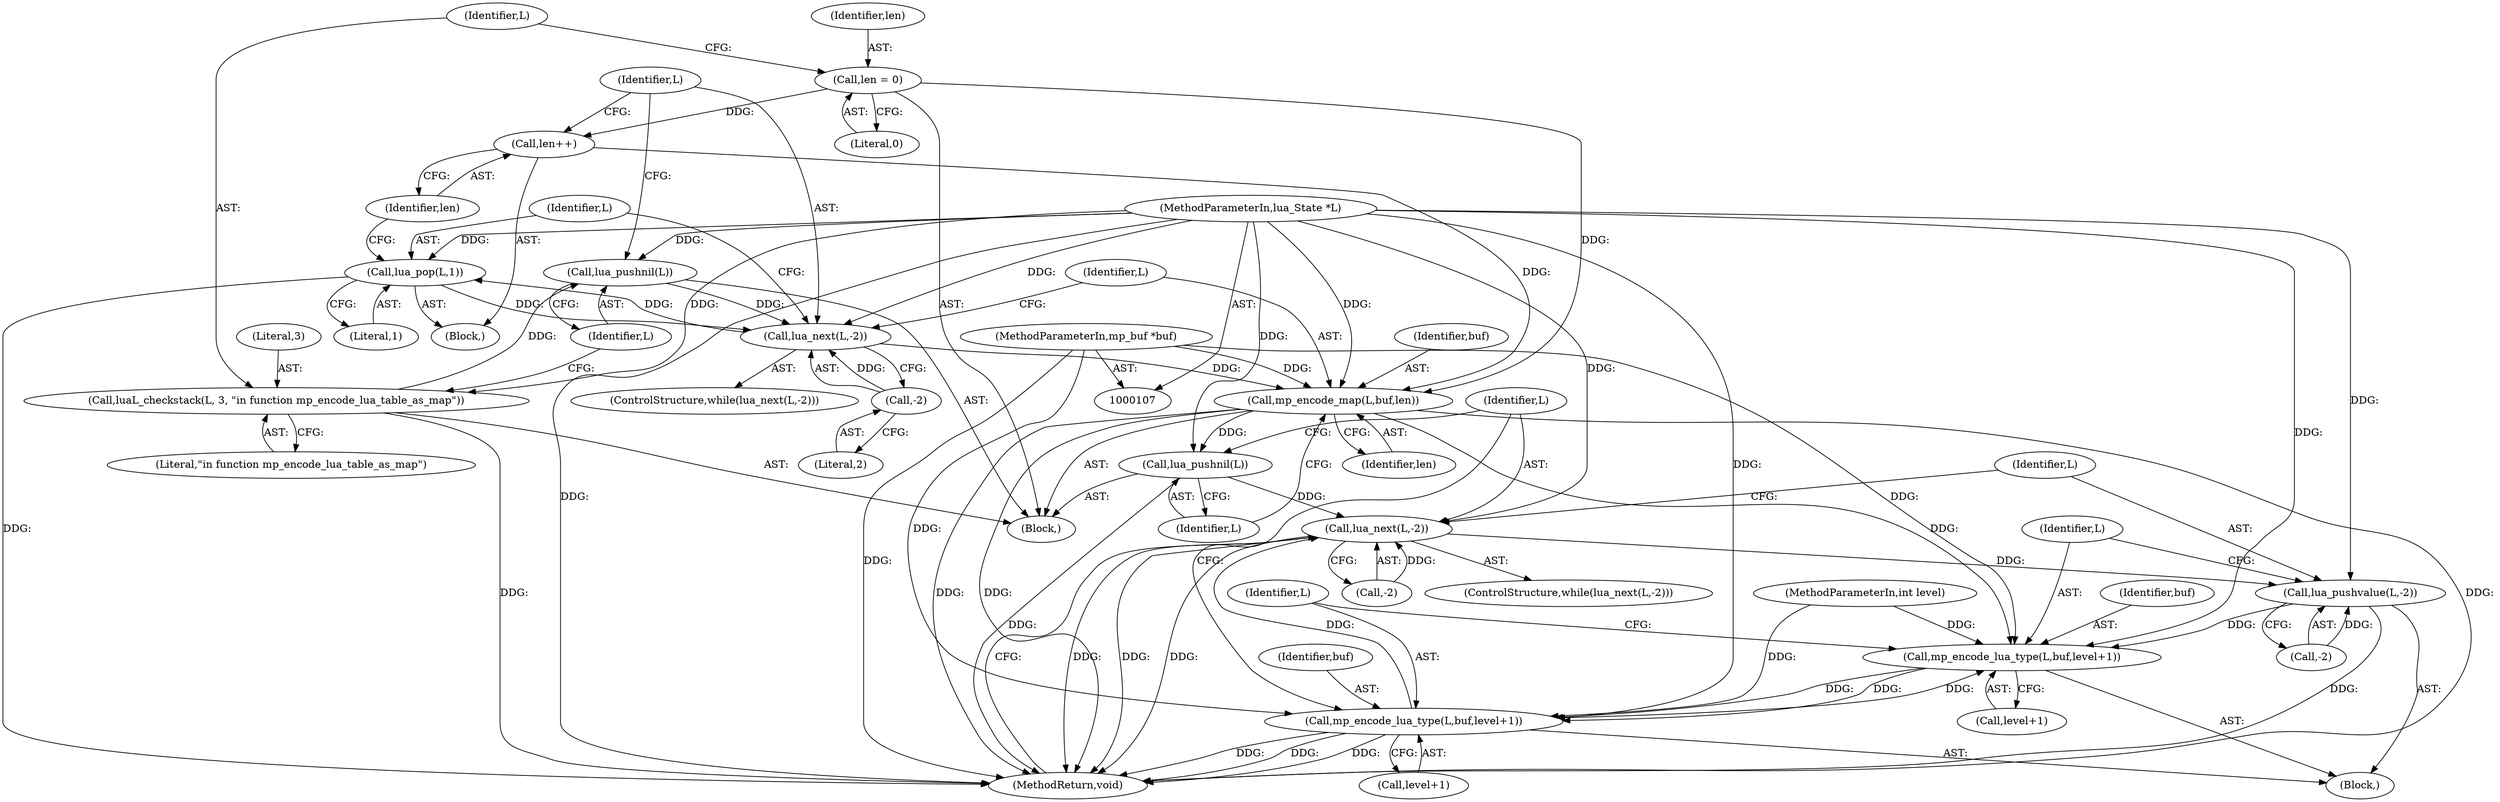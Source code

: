 digraph "0_redis_5ccb6f7a791bf3490357b00a898885759d98bab0_1@pointer" {
"1000133" [label="(Call,mp_encode_map(L,buf,len))"];
"1000123" [label="(Call,lua_next(L,-2))"];
"1000128" [label="(Call,lua_pop(L,1))"];
"1000108" [label="(MethodParameterIn,lua_State *L)"];
"1000120" [label="(Call,lua_pushnil(L))"];
"1000116" [label="(Call,luaL_checkstack(L, 3, \"in function mp_encode_lua_table_as_map\"))"];
"1000125" [label="(Call,-2)"];
"1000109" [label="(MethodParameterIn,mp_buf *buf)"];
"1000113" [label="(Call,len = 0)"];
"1000131" [label="(Call,len++)"];
"1000137" [label="(Call,lua_pushnil(L))"];
"1000140" [label="(Call,lua_next(L,-2))"];
"1000145" [label="(Call,lua_pushvalue(L,-2))"];
"1000149" [label="(Call,mp_encode_lua_type(L,buf,level+1))"];
"1000155" [label="(Call,mp_encode_lua_type(L,buf,level+1))"];
"1000145" [label="(Call,lua_pushvalue(L,-2))"];
"1000149" [label="(Call,mp_encode_lua_type(L,buf,level+1))"];
"1000117" [label="(Identifier,L)"];
"1000146" [label="(Identifier,L)"];
"1000121" [label="(Identifier,L)"];
"1000142" [label="(Call,-2)"];
"1000137" [label="(Call,lua_pushnil(L))"];
"1000161" [label="(MethodReturn,void)"];
"1000125" [label="(Call,-2)"];
"1000124" [label="(Identifier,L)"];
"1000130" [label="(Literal,1)"];
"1000111" [label="(Block,)"];
"1000140" [label="(Call,lua_next(L,-2))"];
"1000122" [label="(ControlStructure,while(lua_next(L,-2)))"];
"1000144" [label="(Block,)"];
"1000155" [label="(Call,mp_encode_lua_type(L,buf,level+1))"];
"1000150" [label="(Identifier,L)"];
"1000127" [label="(Block,)"];
"1000151" [label="(Identifier,buf)"];
"1000147" [label="(Call,-2)"];
"1000108" [label="(MethodParameterIn,lua_State *L)"];
"1000113" [label="(Call,len = 0)"];
"1000126" [label="(Literal,2)"];
"1000158" [label="(Call,level+1)"];
"1000115" [label="(Literal,0)"];
"1000128" [label="(Call,lua_pop(L,1))"];
"1000135" [label="(Identifier,buf)"];
"1000139" [label="(ControlStructure,while(lua_next(L,-2)))"];
"1000114" [label="(Identifier,len)"];
"1000118" [label="(Literal,3)"];
"1000119" [label="(Literal,\"in function mp_encode_lua_table_as_map\")"];
"1000136" [label="(Identifier,len)"];
"1000120" [label="(Call,lua_pushnil(L))"];
"1000131" [label="(Call,len++)"];
"1000132" [label="(Identifier,len)"];
"1000133" [label="(Call,mp_encode_map(L,buf,len))"];
"1000116" [label="(Call,luaL_checkstack(L, 3, \"in function mp_encode_lua_table_as_map\"))"];
"1000109" [label="(MethodParameterIn,mp_buf *buf)"];
"1000157" [label="(Identifier,buf)"];
"1000141" [label="(Identifier,L)"];
"1000152" [label="(Call,level+1)"];
"1000134" [label="(Identifier,L)"];
"1000156" [label="(Identifier,L)"];
"1000138" [label="(Identifier,L)"];
"1000123" [label="(Call,lua_next(L,-2))"];
"1000129" [label="(Identifier,L)"];
"1000110" [label="(MethodParameterIn,int level)"];
"1000133" -> "1000111"  [label="AST: "];
"1000133" -> "1000136"  [label="CFG: "];
"1000134" -> "1000133"  [label="AST: "];
"1000135" -> "1000133"  [label="AST: "];
"1000136" -> "1000133"  [label="AST: "];
"1000138" -> "1000133"  [label="CFG: "];
"1000133" -> "1000161"  [label="DDG: "];
"1000133" -> "1000161"  [label="DDG: "];
"1000133" -> "1000161"  [label="DDG: "];
"1000123" -> "1000133"  [label="DDG: "];
"1000108" -> "1000133"  [label="DDG: "];
"1000109" -> "1000133"  [label="DDG: "];
"1000113" -> "1000133"  [label="DDG: "];
"1000131" -> "1000133"  [label="DDG: "];
"1000133" -> "1000137"  [label="DDG: "];
"1000133" -> "1000149"  [label="DDG: "];
"1000123" -> "1000122"  [label="AST: "];
"1000123" -> "1000125"  [label="CFG: "];
"1000124" -> "1000123"  [label="AST: "];
"1000125" -> "1000123"  [label="AST: "];
"1000129" -> "1000123"  [label="CFG: "];
"1000134" -> "1000123"  [label="CFG: "];
"1000128" -> "1000123"  [label="DDG: "];
"1000120" -> "1000123"  [label="DDG: "];
"1000108" -> "1000123"  [label="DDG: "];
"1000125" -> "1000123"  [label="DDG: "];
"1000123" -> "1000128"  [label="DDG: "];
"1000128" -> "1000127"  [label="AST: "];
"1000128" -> "1000130"  [label="CFG: "];
"1000129" -> "1000128"  [label="AST: "];
"1000130" -> "1000128"  [label="AST: "];
"1000132" -> "1000128"  [label="CFG: "];
"1000128" -> "1000161"  [label="DDG: "];
"1000108" -> "1000128"  [label="DDG: "];
"1000108" -> "1000107"  [label="AST: "];
"1000108" -> "1000161"  [label="DDG: "];
"1000108" -> "1000116"  [label="DDG: "];
"1000108" -> "1000120"  [label="DDG: "];
"1000108" -> "1000137"  [label="DDG: "];
"1000108" -> "1000140"  [label="DDG: "];
"1000108" -> "1000145"  [label="DDG: "];
"1000108" -> "1000149"  [label="DDG: "];
"1000108" -> "1000155"  [label="DDG: "];
"1000120" -> "1000111"  [label="AST: "];
"1000120" -> "1000121"  [label="CFG: "];
"1000121" -> "1000120"  [label="AST: "];
"1000124" -> "1000120"  [label="CFG: "];
"1000116" -> "1000120"  [label="DDG: "];
"1000116" -> "1000111"  [label="AST: "];
"1000116" -> "1000119"  [label="CFG: "];
"1000117" -> "1000116"  [label="AST: "];
"1000118" -> "1000116"  [label="AST: "];
"1000119" -> "1000116"  [label="AST: "];
"1000121" -> "1000116"  [label="CFG: "];
"1000116" -> "1000161"  [label="DDG: "];
"1000125" -> "1000126"  [label="CFG: "];
"1000126" -> "1000125"  [label="AST: "];
"1000109" -> "1000107"  [label="AST: "];
"1000109" -> "1000161"  [label="DDG: "];
"1000109" -> "1000149"  [label="DDG: "];
"1000109" -> "1000155"  [label="DDG: "];
"1000113" -> "1000111"  [label="AST: "];
"1000113" -> "1000115"  [label="CFG: "];
"1000114" -> "1000113"  [label="AST: "];
"1000115" -> "1000113"  [label="AST: "];
"1000117" -> "1000113"  [label="CFG: "];
"1000113" -> "1000131"  [label="DDG: "];
"1000131" -> "1000127"  [label="AST: "];
"1000131" -> "1000132"  [label="CFG: "];
"1000132" -> "1000131"  [label="AST: "];
"1000124" -> "1000131"  [label="CFG: "];
"1000137" -> "1000111"  [label="AST: "];
"1000137" -> "1000138"  [label="CFG: "];
"1000138" -> "1000137"  [label="AST: "];
"1000141" -> "1000137"  [label="CFG: "];
"1000137" -> "1000161"  [label="DDG: "];
"1000137" -> "1000140"  [label="DDG: "];
"1000140" -> "1000139"  [label="AST: "];
"1000140" -> "1000142"  [label="CFG: "];
"1000141" -> "1000140"  [label="AST: "];
"1000142" -> "1000140"  [label="AST: "];
"1000146" -> "1000140"  [label="CFG: "];
"1000161" -> "1000140"  [label="CFG: "];
"1000140" -> "1000161"  [label="DDG: "];
"1000140" -> "1000161"  [label="DDG: "];
"1000140" -> "1000161"  [label="DDG: "];
"1000155" -> "1000140"  [label="DDG: "];
"1000142" -> "1000140"  [label="DDG: "];
"1000140" -> "1000145"  [label="DDG: "];
"1000145" -> "1000144"  [label="AST: "];
"1000145" -> "1000147"  [label="CFG: "];
"1000146" -> "1000145"  [label="AST: "];
"1000147" -> "1000145"  [label="AST: "];
"1000150" -> "1000145"  [label="CFG: "];
"1000145" -> "1000161"  [label="DDG: "];
"1000147" -> "1000145"  [label="DDG: "];
"1000145" -> "1000149"  [label="DDG: "];
"1000149" -> "1000144"  [label="AST: "];
"1000149" -> "1000152"  [label="CFG: "];
"1000150" -> "1000149"  [label="AST: "];
"1000151" -> "1000149"  [label="AST: "];
"1000152" -> "1000149"  [label="AST: "];
"1000156" -> "1000149"  [label="CFG: "];
"1000155" -> "1000149"  [label="DDG: "];
"1000110" -> "1000149"  [label="DDG: "];
"1000149" -> "1000155"  [label="DDG: "];
"1000149" -> "1000155"  [label="DDG: "];
"1000155" -> "1000144"  [label="AST: "];
"1000155" -> "1000158"  [label="CFG: "];
"1000156" -> "1000155"  [label="AST: "];
"1000157" -> "1000155"  [label="AST: "];
"1000158" -> "1000155"  [label="AST: "];
"1000141" -> "1000155"  [label="CFG: "];
"1000155" -> "1000161"  [label="DDG: "];
"1000155" -> "1000161"  [label="DDG: "];
"1000155" -> "1000161"  [label="DDG: "];
"1000110" -> "1000155"  [label="DDG: "];
}
